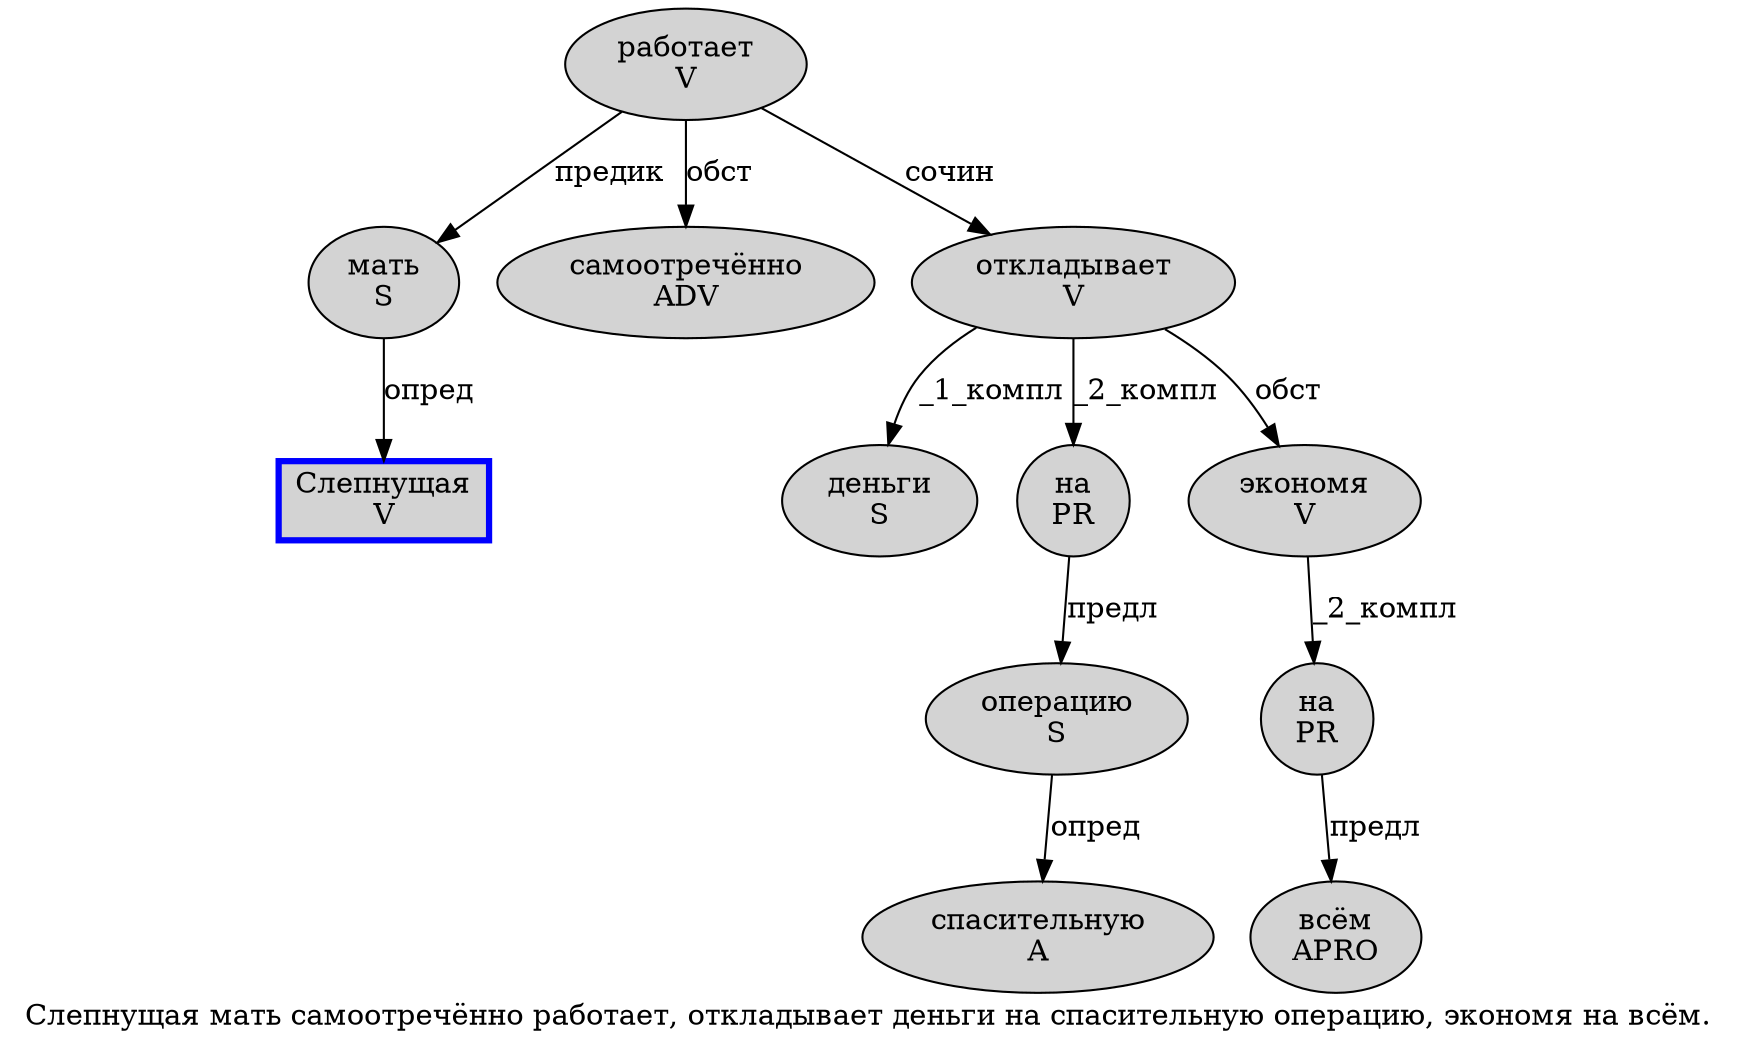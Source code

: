 digraph SENTENCE_1174 {
	graph [label="Слепнущая мать самоотречённо работает, откладывает деньги на спасительную операцию, экономя на всём."]
	node [style=filled]
		0 [label="Слепнущая
V" color=blue fillcolor=lightgray penwidth=3 shape=box]
		1 [label="мать
S" color="" fillcolor=lightgray penwidth=1 shape=ellipse]
		2 [label="самоотречённо
ADV" color="" fillcolor=lightgray penwidth=1 shape=ellipse]
		3 [label="работает
V" color="" fillcolor=lightgray penwidth=1 shape=ellipse]
		5 [label="откладывает
V" color="" fillcolor=lightgray penwidth=1 shape=ellipse]
		6 [label="деньги
S" color="" fillcolor=lightgray penwidth=1 shape=ellipse]
		7 [label="на
PR" color="" fillcolor=lightgray penwidth=1 shape=ellipse]
		8 [label="спасительную
A" color="" fillcolor=lightgray penwidth=1 shape=ellipse]
		9 [label="операцию
S" color="" fillcolor=lightgray penwidth=1 shape=ellipse]
		11 [label="экономя
V" color="" fillcolor=lightgray penwidth=1 shape=ellipse]
		12 [label="на
PR" color="" fillcolor=lightgray penwidth=1 shape=ellipse]
		13 [label="всём
APRO" color="" fillcolor=lightgray penwidth=1 shape=ellipse]
			7 -> 9 [label="предл"]
			1 -> 0 [label="опред"]
			12 -> 13 [label="предл"]
			5 -> 6 [label="_1_компл"]
			5 -> 7 [label="_2_компл"]
			5 -> 11 [label="обст"]
			9 -> 8 [label="опред"]
			11 -> 12 [label="_2_компл"]
			3 -> 1 [label="предик"]
			3 -> 2 [label="обст"]
			3 -> 5 [label="сочин"]
}